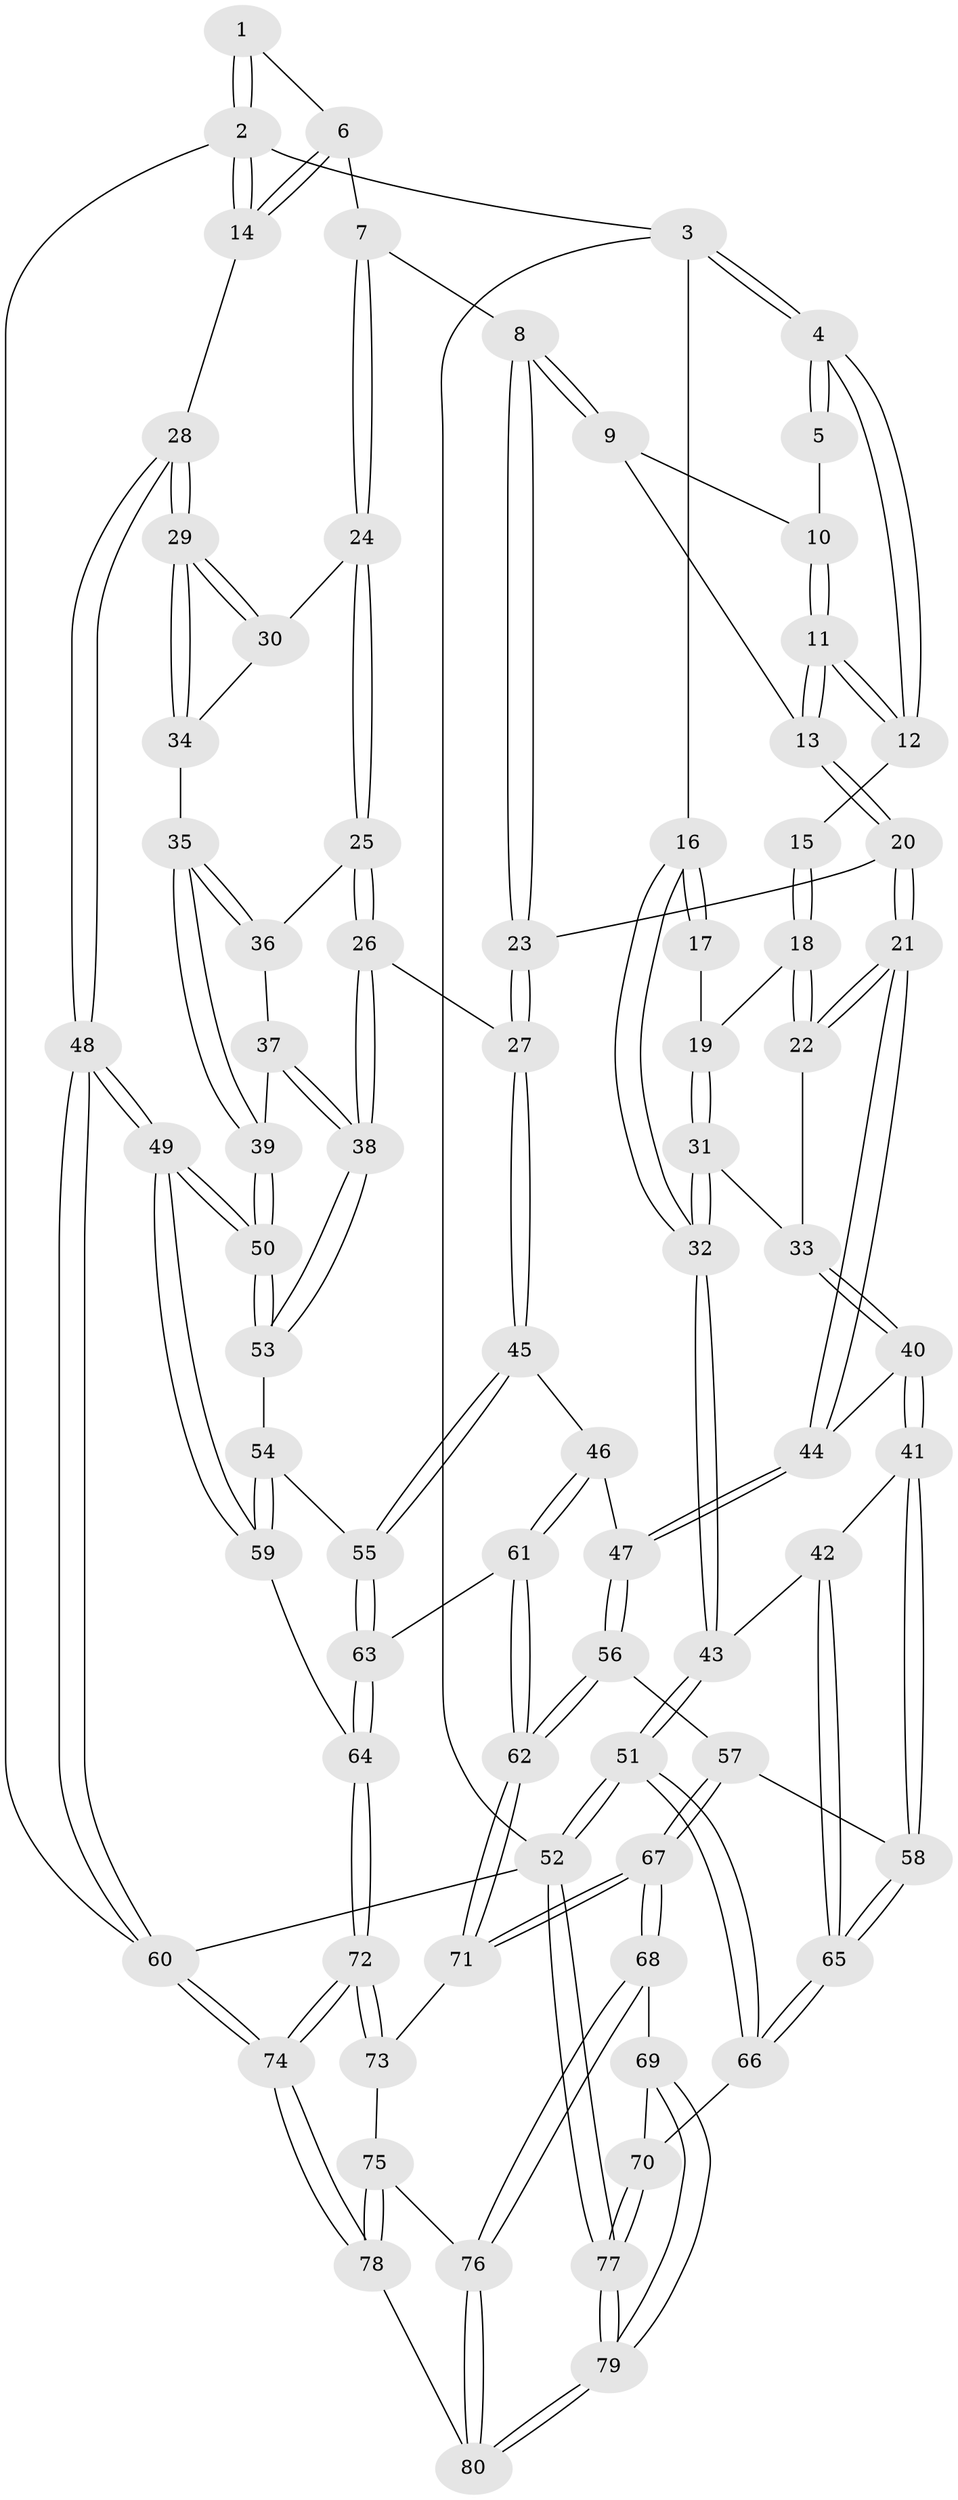 // Generated by graph-tools (version 1.1) at 2025/11/02/27/25 16:11:57]
// undirected, 80 vertices, 197 edges
graph export_dot {
graph [start="1"]
  node [color=gray90,style=filled];
  1 [pos="+0.8567918278472432+0"];
  2 [pos="+1+0"];
  3 [pos="+0+0"];
  4 [pos="+0.2990330355335164+0"];
  5 [pos="+0.540463100449433+0"];
  6 [pos="+0.8089729525794811+0.1250114503097552"];
  7 [pos="+0.7951179381934831+0.16068800356580676"];
  8 [pos="+0.7722777170945804+0.16797373248578903"];
  9 [pos="+0.6850822695960872+0.15079689471470192"];
  10 [pos="+0.5635638957578865+0"];
  11 [pos="+0.48781918264177143+0.19544668695362266"];
  12 [pos="+0.4252482540797314+0.17841217024525738"];
  13 [pos="+0.4884700686346973+0.1959024511443285"];
  14 [pos="+1+0.03979452408800897"];
  15 [pos="+0.4136166067141386+0.18399724303075526"];
  16 [pos="+0+0"];
  17 [pos="+0.08493767159059455+0.04306805149041747"];
  18 [pos="+0.32311526883656605+0.25798687526310593"];
  19 [pos="+0.290802290911613+0.2677062036519776"];
  20 [pos="+0.5174545814068768+0.3028359399789887"];
  21 [pos="+0.43735638737162075+0.41612112692514885"];
  22 [pos="+0.41144113940329813+0.3988613804874272"];
  23 [pos="+0.6536128822299291+0.37723779452010003"];
  24 [pos="+0.9073465846573574+0.2791841483551109"];
  25 [pos="+0.8503913432741875+0.36556805302096423"];
  26 [pos="+0.7565970785573733+0.4467042145482926"];
  27 [pos="+0.6680953892132077+0.43091840263544334"];
  28 [pos="+1+0.33178687722175854"];
  29 [pos="+1+0.3269558315027062"];
  30 [pos="+0.916136333000277+0.281787751867343"];
  31 [pos="+0.23197636050796555+0.3474947325320738"];
  32 [pos="+0+0.3522920580471887"];
  33 [pos="+0.2561507386638852+0.39020004486154475"];
  34 [pos="+0.9194572176668918+0.44703378747878514"];
  35 [pos="+0.9152153112716203+0.4644614431692789"];
  36 [pos="+0.8721778173855014+0.4256346660711474"];
  37 [pos="+0.8679679571085084+0.45726132739732456"];
  38 [pos="+0.7934981655644787+0.4931360797897031"];
  39 [pos="+0.9180034429007765+0.4887010968182768"];
  40 [pos="+0.27314996164038124+0.5122805112353274"];
  41 [pos="+0.23051588808915835+0.5804595134749142"];
  42 [pos="+0+0.4167138124128607"];
  43 [pos="+0+0.4167111932439439"];
  44 [pos="+0.44221954637702415+0.4730532730290326"];
  45 [pos="+0.6233852652571862+0.4966694123770496"];
  46 [pos="+0.5473447613745502+0.5376120393399225"];
  47 [pos="+0.4891184097126739+0.5263525219242786"];
  48 [pos="+1+0.6676257531796113"];
  49 [pos="+1+0.6408658071675475"];
  50 [pos="+0.9442068616504989+0.5590405801685582"];
  51 [pos="+0+1"];
  52 [pos="+0+1"];
  53 [pos="+0.8137859771168626+0.5307540793314127"];
  54 [pos="+0.7813482943358631+0.5849096368363432"];
  55 [pos="+0.7218998122535214+0.6163261847023589"];
  56 [pos="+0.4173119638692786+0.6227861695934066"];
  57 [pos="+0.2930763814455891+0.6697453379671103"];
  58 [pos="+0.2486970258206889+0.6468606304552575"];
  59 [pos="+0.86562535387799+0.6918018133381929"];
  60 [pos="+1+1"];
  61 [pos="+0.5912116989019556+0.7240332722625665"];
  62 [pos="+0.5396351503403851+0.793285035989035"];
  63 [pos="+0.7035972935252508+0.6995947474523031"];
  64 [pos="+0.7814642342467851+0.7506950607351625"];
  65 [pos="+0.12463687323156145+0.7586227530461818"];
  66 [pos="+0.11251055407768458+0.7877009580279609"];
  67 [pos="+0.37972758258243783+0.8344966799668246"];
  68 [pos="+0.3541223187572727+0.8767958600531123"];
  69 [pos="+0.31581540730056706+0.8833041106446251"];
  70 [pos="+0.2688691121203516+0.8827061653482732"];
  71 [pos="+0.5385213763434107+0.7963605730437484"];
  72 [pos="+0.795822812449353+0.8926063231112042"];
  73 [pos="+0.5478545025093269+0.8110899764305005"];
  74 [pos="+0.995300659090777+1"];
  75 [pos="+0.5587576686684513+0.8776963815072201"];
  76 [pos="+0.4149928675648332+1"];
  77 [pos="+0+1"];
  78 [pos="+0.7595743414540915+1"];
  79 [pos="+0+1"];
  80 [pos="+0.4240535969531478+1"];
  1 -- 2;
  1 -- 2;
  1 -- 6;
  2 -- 3;
  2 -- 14;
  2 -- 14;
  2 -- 60;
  3 -- 4;
  3 -- 4;
  3 -- 16;
  3 -- 52;
  4 -- 5;
  4 -- 5;
  4 -- 12;
  4 -- 12;
  5 -- 10;
  6 -- 7;
  6 -- 14;
  6 -- 14;
  7 -- 8;
  7 -- 24;
  7 -- 24;
  8 -- 9;
  8 -- 9;
  8 -- 23;
  8 -- 23;
  9 -- 10;
  9 -- 13;
  10 -- 11;
  10 -- 11;
  11 -- 12;
  11 -- 12;
  11 -- 13;
  11 -- 13;
  12 -- 15;
  13 -- 20;
  13 -- 20;
  14 -- 28;
  15 -- 18;
  15 -- 18;
  16 -- 17;
  16 -- 17;
  16 -- 32;
  16 -- 32;
  17 -- 19;
  18 -- 19;
  18 -- 22;
  18 -- 22;
  19 -- 31;
  19 -- 31;
  20 -- 21;
  20 -- 21;
  20 -- 23;
  21 -- 22;
  21 -- 22;
  21 -- 44;
  21 -- 44;
  22 -- 33;
  23 -- 27;
  23 -- 27;
  24 -- 25;
  24 -- 25;
  24 -- 30;
  25 -- 26;
  25 -- 26;
  25 -- 36;
  26 -- 27;
  26 -- 38;
  26 -- 38;
  27 -- 45;
  27 -- 45;
  28 -- 29;
  28 -- 29;
  28 -- 48;
  28 -- 48;
  29 -- 30;
  29 -- 30;
  29 -- 34;
  29 -- 34;
  30 -- 34;
  31 -- 32;
  31 -- 32;
  31 -- 33;
  32 -- 43;
  32 -- 43;
  33 -- 40;
  33 -- 40;
  34 -- 35;
  35 -- 36;
  35 -- 36;
  35 -- 39;
  35 -- 39;
  36 -- 37;
  37 -- 38;
  37 -- 38;
  37 -- 39;
  38 -- 53;
  38 -- 53;
  39 -- 50;
  39 -- 50;
  40 -- 41;
  40 -- 41;
  40 -- 44;
  41 -- 42;
  41 -- 58;
  41 -- 58;
  42 -- 43;
  42 -- 65;
  42 -- 65;
  43 -- 51;
  43 -- 51;
  44 -- 47;
  44 -- 47;
  45 -- 46;
  45 -- 55;
  45 -- 55;
  46 -- 47;
  46 -- 61;
  46 -- 61;
  47 -- 56;
  47 -- 56;
  48 -- 49;
  48 -- 49;
  48 -- 60;
  48 -- 60;
  49 -- 50;
  49 -- 50;
  49 -- 59;
  49 -- 59;
  50 -- 53;
  50 -- 53;
  51 -- 52;
  51 -- 52;
  51 -- 66;
  51 -- 66;
  52 -- 77;
  52 -- 77;
  52 -- 60;
  53 -- 54;
  54 -- 55;
  54 -- 59;
  54 -- 59;
  55 -- 63;
  55 -- 63;
  56 -- 57;
  56 -- 62;
  56 -- 62;
  57 -- 58;
  57 -- 67;
  57 -- 67;
  58 -- 65;
  58 -- 65;
  59 -- 64;
  60 -- 74;
  60 -- 74;
  61 -- 62;
  61 -- 62;
  61 -- 63;
  62 -- 71;
  62 -- 71;
  63 -- 64;
  63 -- 64;
  64 -- 72;
  64 -- 72;
  65 -- 66;
  65 -- 66;
  66 -- 70;
  67 -- 68;
  67 -- 68;
  67 -- 71;
  67 -- 71;
  68 -- 69;
  68 -- 76;
  68 -- 76;
  69 -- 70;
  69 -- 79;
  69 -- 79;
  70 -- 77;
  70 -- 77;
  71 -- 73;
  72 -- 73;
  72 -- 73;
  72 -- 74;
  72 -- 74;
  73 -- 75;
  74 -- 78;
  74 -- 78;
  75 -- 76;
  75 -- 78;
  75 -- 78;
  76 -- 80;
  76 -- 80;
  77 -- 79;
  77 -- 79;
  78 -- 80;
  79 -- 80;
  79 -- 80;
}

